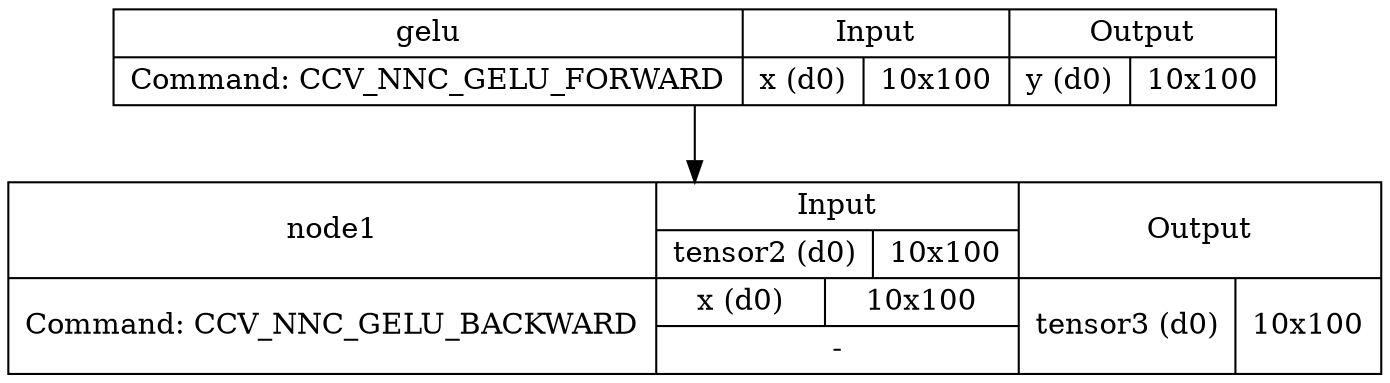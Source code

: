 digraph G {
compound=true;
node0 [shape=record,label="{gelu|Command: CCV_NNC_GELU_FORWARD}|{Input|{x (d0)|10x100}}|{Output|{y (d0)|10x100}}"];
node1 [shape=record,label="{node1|Command: CCV_NNC_GELU_BACKWARD}|{Input|{tensor2 (d0)|10x100}|{x (d0)|10x100}|-}|{Output|{tensor3 (d0)|10x100}}"];
node0 -> node1;
}
